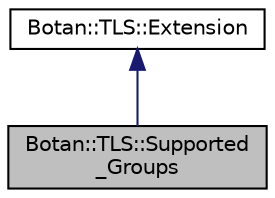 digraph "Botan::TLS::Supported_Groups"
{
  edge [fontname="Helvetica",fontsize="10",labelfontname="Helvetica",labelfontsize="10"];
  node [fontname="Helvetica",fontsize="10",shape=record];
  Node0 [label="Botan::TLS::Supported\l_Groups",height=0.2,width=0.4,color="black", fillcolor="grey75", style="filled", fontcolor="black"];
  Node1 -> Node0 [dir="back",color="midnightblue",fontsize="10",style="solid",fontname="Helvetica"];
  Node1 [label="Botan::TLS::Extension",height=0.2,width=0.4,color="black", fillcolor="white", style="filled",URL="$class_botan_1_1_t_l_s_1_1_extension.html"];
}
